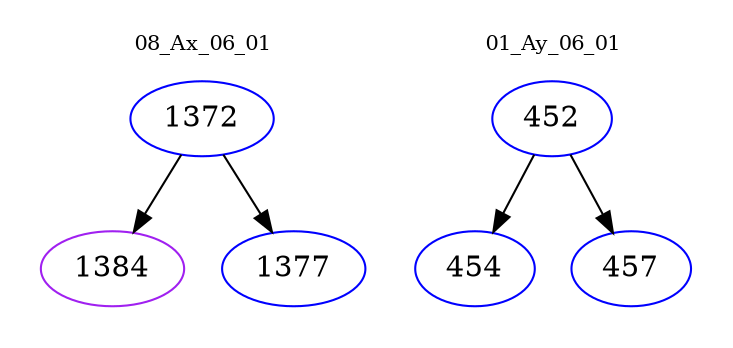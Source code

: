 digraph{
subgraph cluster_0 {
color = white
label = "08_Ax_06_01";
fontsize=10;
T0_1372 [label="1372", color="blue"]
T0_1372 -> T0_1384 [color="black"]
T0_1384 [label="1384", color="purple"]
T0_1372 -> T0_1377 [color="black"]
T0_1377 [label="1377", color="blue"]
}
subgraph cluster_1 {
color = white
label = "01_Ay_06_01";
fontsize=10;
T1_452 [label="452", color="blue"]
T1_452 -> T1_454 [color="black"]
T1_454 [label="454", color="blue"]
T1_452 -> T1_457 [color="black"]
T1_457 [label="457", color="blue"]
}
}
